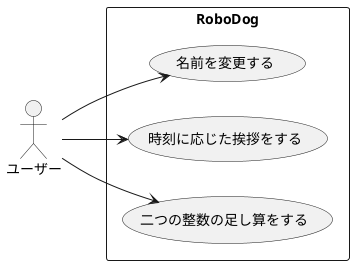 @startuml usecase
left to right direction
actor "ユーザー" as fc
rectangle RoboDog {
  usecase "名前を変更する" as UC1
  usecase "時刻に応じた挨拶をする" as UC2
  usecase "二つの整数の足し算をする" as UC3
}
fc --> UC1
fc --> UC2
fc --> UC3
@enduml